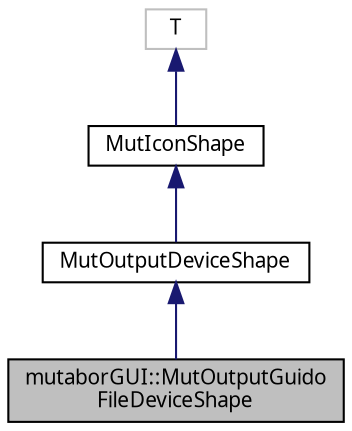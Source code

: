 digraph "mutaborGUI::MutOutputGuidoFileDeviceShape"
{
  edge [fontname="Sans",fontsize="10",labelfontname="Sans",labelfontsize="10"];
  node [fontname="Sans",fontsize="10",shape=record];
  Node0 [label="mutaborGUI::MutOutputGuido\lFileDeviceShape",height=0.2,width=0.4,color="black", fillcolor="grey75", style="filled", fontcolor="black"];
  Node1 -> Node0 [dir="back",color="midnightblue",fontsize="10",style="solid",fontname="Sans"];
  Node1 [label="MutOutputDeviceShape",height=0.2,width=0.4,color="black", fillcolor="white", style="filled",URL="$d3/d4c/classmutaborGUI_1_1MutDeviceShape.html"];
  Node2 -> Node1 [dir="back",color="midnightblue",fontsize="10",style="solid",fontname="Sans"];
  Node2 [label="MutIconShape",height=0.2,width=0.4,color="black", fillcolor="white", style="filled",URL="$d5/d12/classMutIconShapeClass.html",tooltip="An icon control with static text. "];
  Node3 -> Node2 [dir="back",color="midnightblue",fontsize="10",style="solid",fontname="Sans"];
  Node3 [label="T",height=0.2,width=0.4,color="grey75", fillcolor="white", style="filled"];
}
